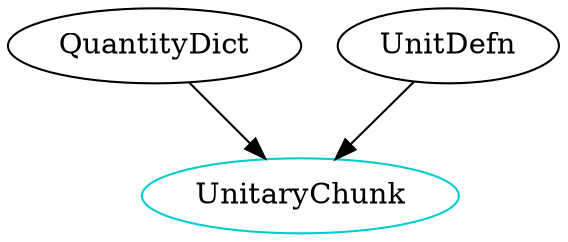 digraph unitarychunk {
	/* relationships between independent and dependent components */
	QuantityDict -> UnitaryChunk;
    UnitDefn -> UnitaryChunk;
    
	/* definitions for each type component */
	UnitaryChunk 	    [shape=oval, color=cyan3, label="UnitaryChunk"];
}

/* dot -Tpng sample.dot -o sample.png */
